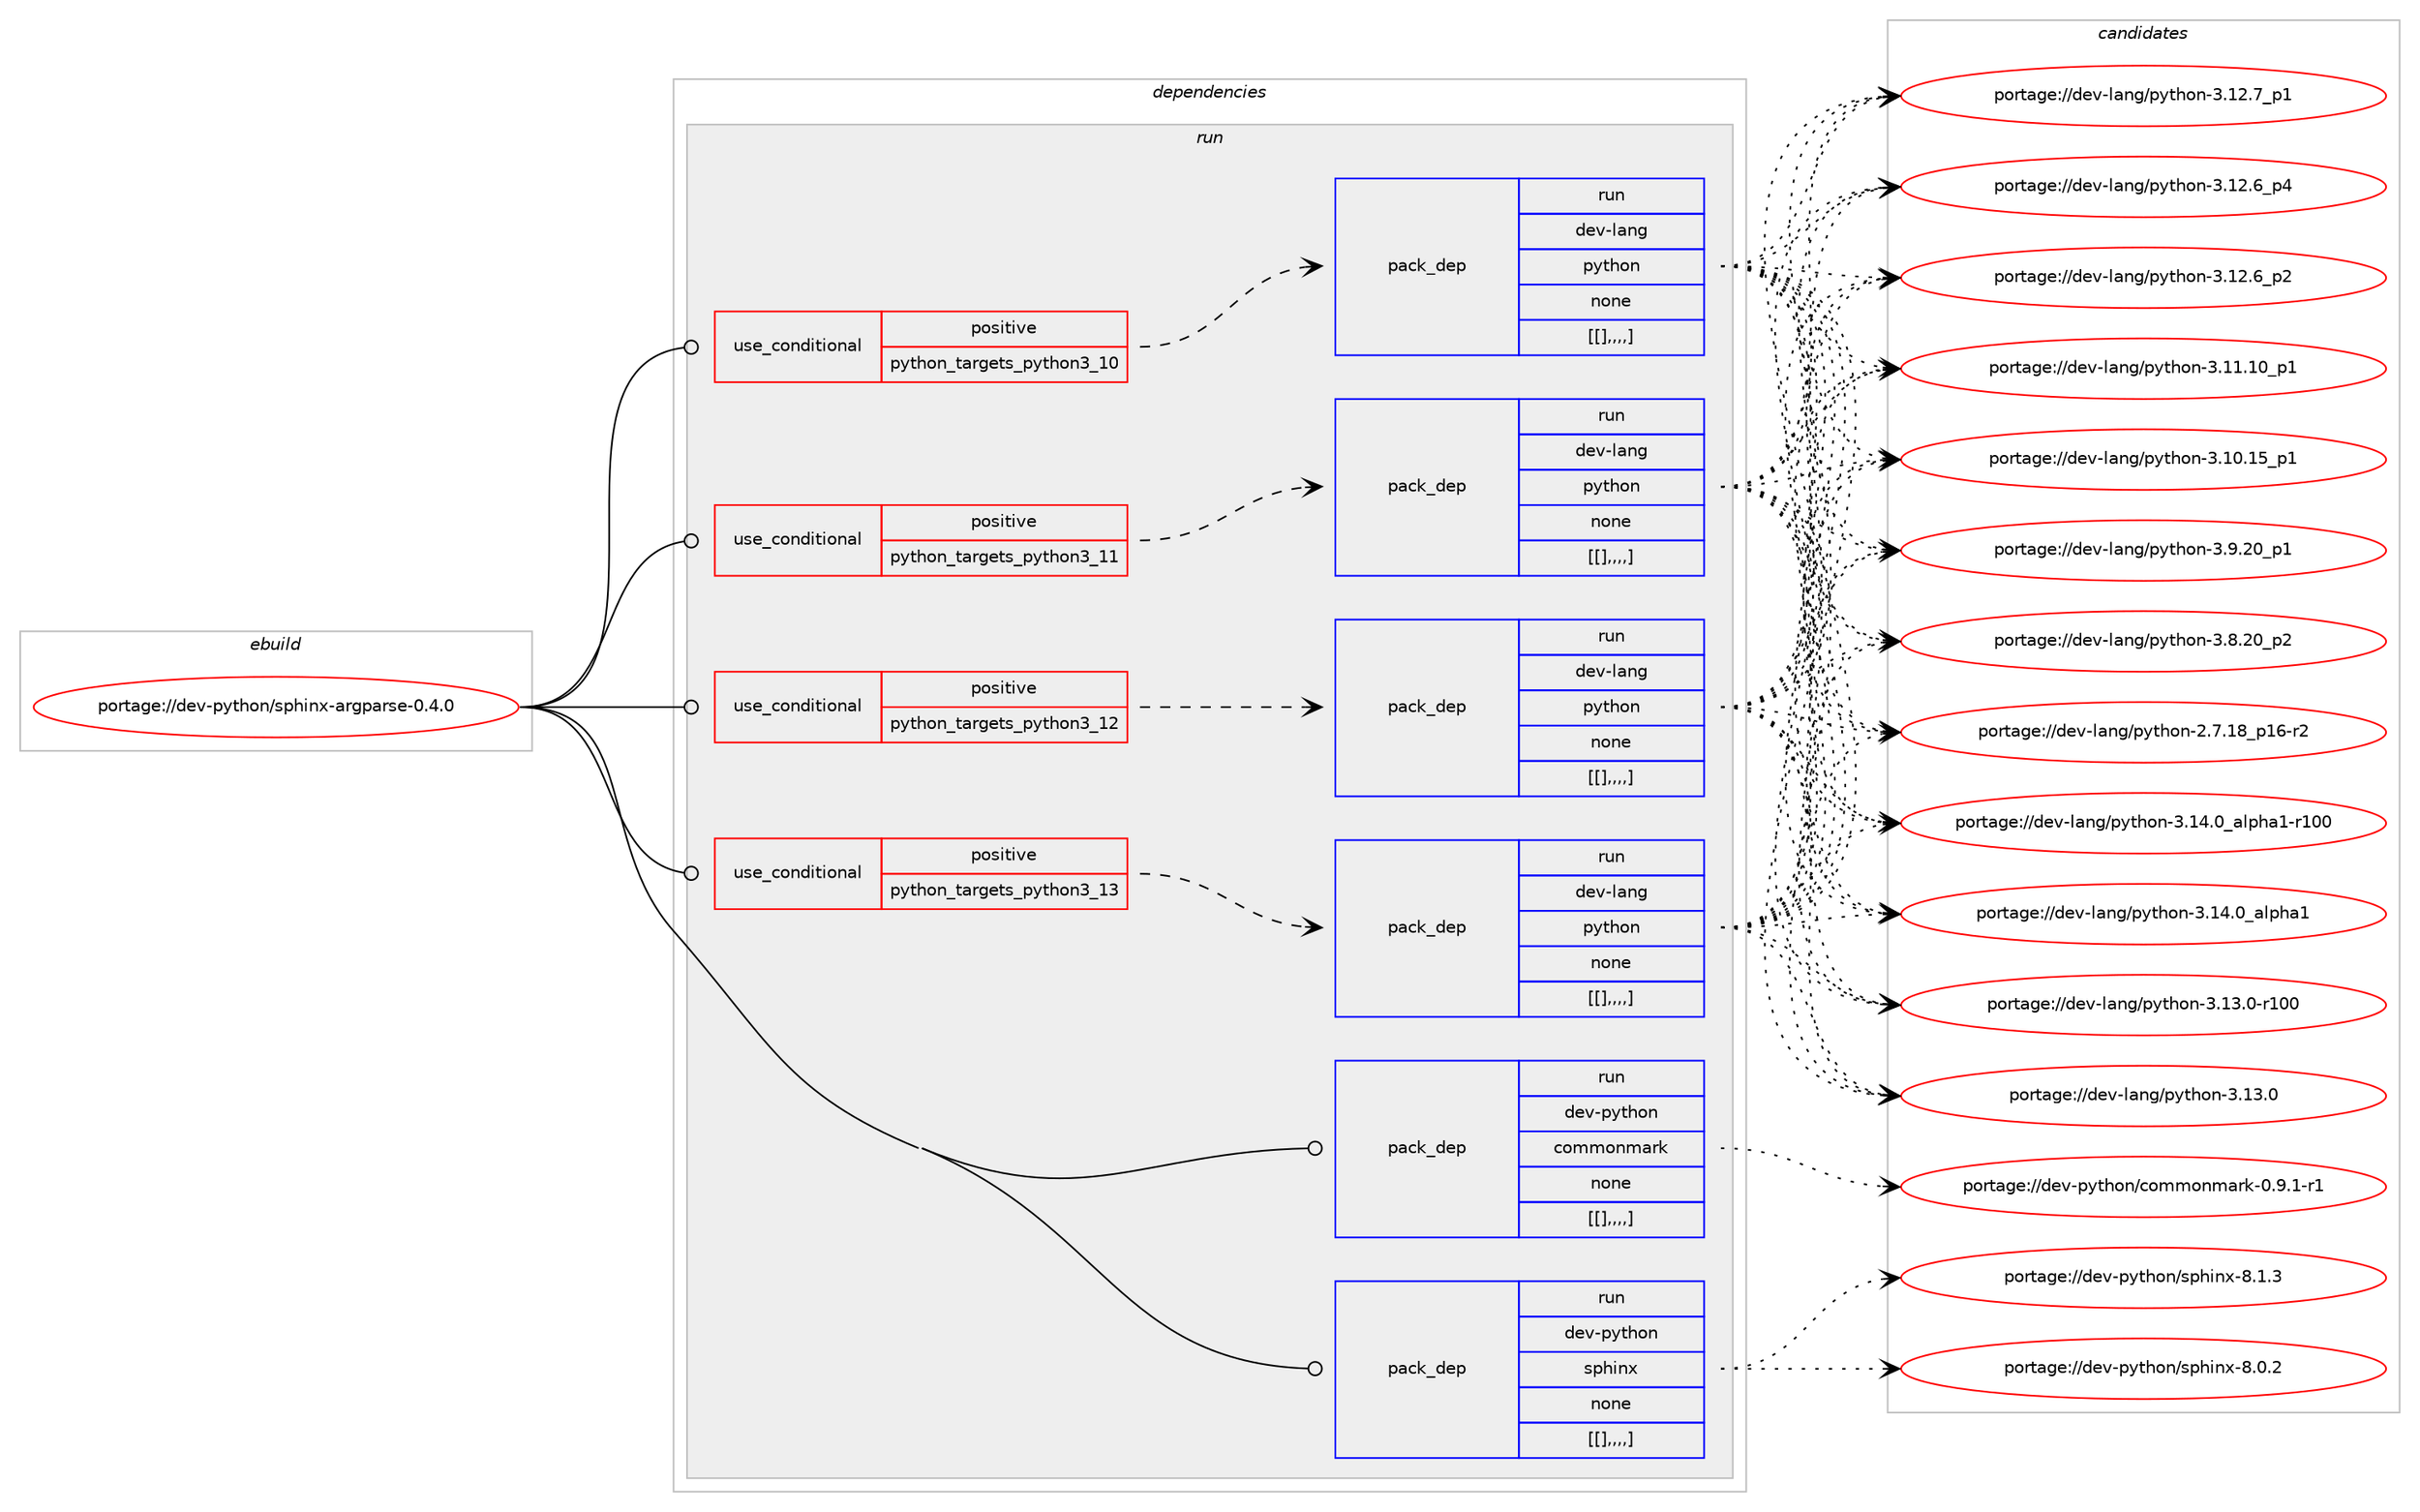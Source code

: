 digraph prolog {

# *************
# Graph options
# *************

newrank=true;
concentrate=true;
compound=true;
graph [rankdir=LR,fontname=Helvetica,fontsize=10,ranksep=1.5];#, ranksep=2.5, nodesep=0.2];
edge  [arrowhead=vee];
node  [fontname=Helvetica,fontsize=10];

# **********
# The ebuild
# **********

subgraph cluster_leftcol {
color=gray;
label=<<i>ebuild</i>>;
id [label="portage://dev-python/sphinx-argparse-0.4.0", color=red, width=4, href="../dev-python/sphinx-argparse-0.4.0.svg"];
}

# ****************
# The dependencies
# ****************

subgraph cluster_midcol {
color=gray;
label=<<i>dependencies</i>>;
subgraph cluster_compile {
fillcolor="#eeeeee";
style=filled;
label=<<i>compile</i>>;
}
subgraph cluster_compileandrun {
fillcolor="#eeeeee";
style=filled;
label=<<i>compile and run</i>>;
}
subgraph cluster_run {
fillcolor="#eeeeee";
style=filled;
label=<<i>run</i>>;
subgraph cond42618 {
dependency170882 [label=<<TABLE BORDER="0" CELLBORDER="1" CELLSPACING="0" CELLPADDING="4"><TR><TD ROWSPAN="3" CELLPADDING="10">use_conditional</TD></TR><TR><TD>positive</TD></TR><TR><TD>python_targets_python3_10</TD></TR></TABLE>>, shape=none, color=red];
subgraph pack126961 {
dependency170957 [label=<<TABLE BORDER="0" CELLBORDER="1" CELLSPACING="0" CELLPADDING="4" WIDTH="220"><TR><TD ROWSPAN="6" CELLPADDING="30">pack_dep</TD></TR><TR><TD WIDTH="110">run</TD></TR><TR><TD>dev-lang</TD></TR><TR><TD>python</TD></TR><TR><TD>none</TD></TR><TR><TD>[[],,,,]</TD></TR></TABLE>>, shape=none, color=blue];
}
dependency170882:e -> dependency170957:w [weight=20,style="dashed",arrowhead="vee"];
}
id:e -> dependency170882:w [weight=20,style="solid",arrowhead="odot"];
subgraph cond42675 {
dependency170999 [label=<<TABLE BORDER="0" CELLBORDER="1" CELLSPACING="0" CELLPADDING="4"><TR><TD ROWSPAN="3" CELLPADDING="10">use_conditional</TD></TR><TR><TD>positive</TD></TR><TR><TD>python_targets_python3_11</TD></TR></TABLE>>, shape=none, color=red];
subgraph pack126988 {
dependency171019 [label=<<TABLE BORDER="0" CELLBORDER="1" CELLSPACING="0" CELLPADDING="4" WIDTH="220"><TR><TD ROWSPAN="6" CELLPADDING="30">pack_dep</TD></TR><TR><TD WIDTH="110">run</TD></TR><TR><TD>dev-lang</TD></TR><TR><TD>python</TD></TR><TR><TD>none</TD></TR><TR><TD>[[],,,,]</TD></TR></TABLE>>, shape=none, color=blue];
}
dependency170999:e -> dependency171019:w [weight=20,style="dashed",arrowhead="vee"];
}
id:e -> dependency170999:w [weight=20,style="solid",arrowhead="odot"];
subgraph cond42687 {
dependency171063 [label=<<TABLE BORDER="0" CELLBORDER="1" CELLSPACING="0" CELLPADDING="4"><TR><TD ROWSPAN="3" CELLPADDING="10">use_conditional</TD></TR><TR><TD>positive</TD></TR><TR><TD>python_targets_python3_12</TD></TR></TABLE>>, shape=none, color=red];
subgraph pack127021 {
dependency171096 [label=<<TABLE BORDER="0" CELLBORDER="1" CELLSPACING="0" CELLPADDING="4" WIDTH="220"><TR><TD ROWSPAN="6" CELLPADDING="30">pack_dep</TD></TR><TR><TD WIDTH="110">run</TD></TR><TR><TD>dev-lang</TD></TR><TR><TD>python</TD></TR><TR><TD>none</TD></TR><TR><TD>[[],,,,]</TD></TR></TABLE>>, shape=none, color=blue];
}
dependency171063:e -> dependency171096:w [weight=20,style="dashed",arrowhead="vee"];
}
id:e -> dependency171063:w [weight=20,style="solid",arrowhead="odot"];
subgraph cond42729 {
dependency171120 [label=<<TABLE BORDER="0" CELLBORDER="1" CELLSPACING="0" CELLPADDING="4"><TR><TD ROWSPAN="3" CELLPADDING="10">use_conditional</TD></TR><TR><TD>positive</TD></TR><TR><TD>python_targets_python3_13</TD></TR></TABLE>>, shape=none, color=red];
subgraph pack127054 {
dependency171123 [label=<<TABLE BORDER="0" CELLBORDER="1" CELLSPACING="0" CELLPADDING="4" WIDTH="220"><TR><TD ROWSPAN="6" CELLPADDING="30">pack_dep</TD></TR><TR><TD WIDTH="110">run</TD></TR><TR><TD>dev-lang</TD></TR><TR><TD>python</TD></TR><TR><TD>none</TD></TR><TR><TD>[[],,,,]</TD></TR></TABLE>>, shape=none, color=blue];
}
dependency171120:e -> dependency171123:w [weight=20,style="dashed",arrowhead="vee"];
}
id:e -> dependency171120:w [weight=20,style="solid",arrowhead="odot"];
subgraph pack127057 {
dependency171163 [label=<<TABLE BORDER="0" CELLBORDER="1" CELLSPACING="0" CELLPADDING="4" WIDTH="220"><TR><TD ROWSPAN="6" CELLPADDING="30">pack_dep</TD></TR><TR><TD WIDTH="110">run</TD></TR><TR><TD>dev-python</TD></TR><TR><TD>commonmark</TD></TR><TR><TD>none</TD></TR><TR><TD>[[],,,,]</TD></TR></TABLE>>, shape=none, color=blue];
}
id:e -> dependency171163:w [weight=20,style="solid",arrowhead="odot"];
subgraph pack127082 {
dependency171179 [label=<<TABLE BORDER="0" CELLBORDER="1" CELLSPACING="0" CELLPADDING="4" WIDTH="220"><TR><TD ROWSPAN="6" CELLPADDING="30">pack_dep</TD></TR><TR><TD WIDTH="110">run</TD></TR><TR><TD>dev-python</TD></TR><TR><TD>sphinx</TD></TR><TR><TD>none</TD></TR><TR><TD>[[],,,,]</TD></TR></TABLE>>, shape=none, color=blue];
}
id:e -> dependency171179:w [weight=20,style="solid",arrowhead="odot"];
}
}

# **************
# The candidates
# **************

subgraph cluster_choices {
rank=same;
color=gray;
label=<<i>candidates</i>>;

subgraph choice126774 {
color=black;
nodesep=1;
choice100101118451089711010347112121116104111110455146495246489597108112104974945114494848 [label="portage://dev-lang/python-3.14.0_alpha1-r100", color=red, width=4,href="../dev-lang/python-3.14.0_alpha1-r100.svg"];
choice1001011184510897110103471121211161041111104551464952464895971081121049749 [label="portage://dev-lang/python-3.14.0_alpha1", color=red, width=4,href="../dev-lang/python-3.14.0_alpha1.svg"];
choice1001011184510897110103471121211161041111104551464951464845114494848 [label="portage://dev-lang/python-3.13.0-r100", color=red, width=4,href="../dev-lang/python-3.13.0-r100.svg"];
choice10010111845108971101034711212111610411111045514649514648 [label="portage://dev-lang/python-3.13.0", color=red, width=4,href="../dev-lang/python-3.13.0.svg"];
choice100101118451089711010347112121116104111110455146495046559511249 [label="portage://dev-lang/python-3.12.7_p1", color=red, width=4,href="../dev-lang/python-3.12.7_p1.svg"];
choice100101118451089711010347112121116104111110455146495046549511252 [label="portage://dev-lang/python-3.12.6_p4", color=red, width=4,href="../dev-lang/python-3.12.6_p4.svg"];
choice100101118451089711010347112121116104111110455146495046549511250 [label="portage://dev-lang/python-3.12.6_p2", color=red, width=4,href="../dev-lang/python-3.12.6_p2.svg"];
choice10010111845108971101034711212111610411111045514649494649489511249 [label="portage://dev-lang/python-3.11.10_p1", color=red, width=4,href="../dev-lang/python-3.11.10_p1.svg"];
choice10010111845108971101034711212111610411111045514649484649539511249 [label="portage://dev-lang/python-3.10.15_p1", color=red, width=4,href="../dev-lang/python-3.10.15_p1.svg"];
choice100101118451089711010347112121116104111110455146574650489511249 [label="portage://dev-lang/python-3.9.20_p1", color=red, width=4,href="../dev-lang/python-3.9.20_p1.svg"];
choice100101118451089711010347112121116104111110455146564650489511250 [label="portage://dev-lang/python-3.8.20_p2", color=red, width=4,href="../dev-lang/python-3.8.20_p2.svg"];
choice100101118451089711010347112121116104111110455046554649569511249544511450 [label="portage://dev-lang/python-2.7.18_p16-r2", color=red, width=4,href="../dev-lang/python-2.7.18_p16-r2.svg"];
dependency170957:e -> choice100101118451089711010347112121116104111110455146495246489597108112104974945114494848:w [style=dotted,weight="100"];
dependency170957:e -> choice1001011184510897110103471121211161041111104551464952464895971081121049749:w [style=dotted,weight="100"];
dependency170957:e -> choice1001011184510897110103471121211161041111104551464951464845114494848:w [style=dotted,weight="100"];
dependency170957:e -> choice10010111845108971101034711212111610411111045514649514648:w [style=dotted,weight="100"];
dependency170957:e -> choice100101118451089711010347112121116104111110455146495046559511249:w [style=dotted,weight="100"];
dependency170957:e -> choice100101118451089711010347112121116104111110455146495046549511252:w [style=dotted,weight="100"];
dependency170957:e -> choice100101118451089711010347112121116104111110455146495046549511250:w [style=dotted,weight="100"];
dependency170957:e -> choice10010111845108971101034711212111610411111045514649494649489511249:w [style=dotted,weight="100"];
dependency170957:e -> choice10010111845108971101034711212111610411111045514649484649539511249:w [style=dotted,weight="100"];
dependency170957:e -> choice100101118451089711010347112121116104111110455146574650489511249:w [style=dotted,weight="100"];
dependency170957:e -> choice100101118451089711010347112121116104111110455146564650489511250:w [style=dotted,weight="100"];
dependency170957:e -> choice100101118451089711010347112121116104111110455046554649569511249544511450:w [style=dotted,weight="100"];
}
subgraph choice126806 {
color=black;
nodesep=1;
choice100101118451089711010347112121116104111110455146495246489597108112104974945114494848 [label="portage://dev-lang/python-3.14.0_alpha1-r100", color=red, width=4,href="../dev-lang/python-3.14.0_alpha1-r100.svg"];
choice1001011184510897110103471121211161041111104551464952464895971081121049749 [label="portage://dev-lang/python-3.14.0_alpha1", color=red, width=4,href="../dev-lang/python-3.14.0_alpha1.svg"];
choice1001011184510897110103471121211161041111104551464951464845114494848 [label="portage://dev-lang/python-3.13.0-r100", color=red, width=4,href="../dev-lang/python-3.13.0-r100.svg"];
choice10010111845108971101034711212111610411111045514649514648 [label="portage://dev-lang/python-3.13.0", color=red, width=4,href="../dev-lang/python-3.13.0.svg"];
choice100101118451089711010347112121116104111110455146495046559511249 [label="portage://dev-lang/python-3.12.7_p1", color=red, width=4,href="../dev-lang/python-3.12.7_p1.svg"];
choice100101118451089711010347112121116104111110455146495046549511252 [label="portage://dev-lang/python-3.12.6_p4", color=red, width=4,href="../dev-lang/python-3.12.6_p4.svg"];
choice100101118451089711010347112121116104111110455146495046549511250 [label="portage://dev-lang/python-3.12.6_p2", color=red, width=4,href="../dev-lang/python-3.12.6_p2.svg"];
choice10010111845108971101034711212111610411111045514649494649489511249 [label="portage://dev-lang/python-3.11.10_p1", color=red, width=4,href="../dev-lang/python-3.11.10_p1.svg"];
choice10010111845108971101034711212111610411111045514649484649539511249 [label="portage://dev-lang/python-3.10.15_p1", color=red, width=4,href="../dev-lang/python-3.10.15_p1.svg"];
choice100101118451089711010347112121116104111110455146574650489511249 [label="portage://dev-lang/python-3.9.20_p1", color=red, width=4,href="../dev-lang/python-3.9.20_p1.svg"];
choice100101118451089711010347112121116104111110455146564650489511250 [label="portage://dev-lang/python-3.8.20_p2", color=red, width=4,href="../dev-lang/python-3.8.20_p2.svg"];
choice100101118451089711010347112121116104111110455046554649569511249544511450 [label="portage://dev-lang/python-2.7.18_p16-r2", color=red, width=4,href="../dev-lang/python-2.7.18_p16-r2.svg"];
dependency171019:e -> choice100101118451089711010347112121116104111110455146495246489597108112104974945114494848:w [style=dotted,weight="100"];
dependency171019:e -> choice1001011184510897110103471121211161041111104551464952464895971081121049749:w [style=dotted,weight="100"];
dependency171019:e -> choice1001011184510897110103471121211161041111104551464951464845114494848:w [style=dotted,weight="100"];
dependency171019:e -> choice10010111845108971101034711212111610411111045514649514648:w [style=dotted,weight="100"];
dependency171019:e -> choice100101118451089711010347112121116104111110455146495046559511249:w [style=dotted,weight="100"];
dependency171019:e -> choice100101118451089711010347112121116104111110455146495046549511252:w [style=dotted,weight="100"];
dependency171019:e -> choice100101118451089711010347112121116104111110455146495046549511250:w [style=dotted,weight="100"];
dependency171019:e -> choice10010111845108971101034711212111610411111045514649494649489511249:w [style=dotted,weight="100"];
dependency171019:e -> choice10010111845108971101034711212111610411111045514649484649539511249:w [style=dotted,weight="100"];
dependency171019:e -> choice100101118451089711010347112121116104111110455146574650489511249:w [style=dotted,weight="100"];
dependency171019:e -> choice100101118451089711010347112121116104111110455146564650489511250:w [style=dotted,weight="100"];
dependency171019:e -> choice100101118451089711010347112121116104111110455046554649569511249544511450:w [style=dotted,weight="100"];
}
subgraph choice126824 {
color=black;
nodesep=1;
choice100101118451089711010347112121116104111110455146495246489597108112104974945114494848 [label="portage://dev-lang/python-3.14.0_alpha1-r100", color=red, width=4,href="../dev-lang/python-3.14.0_alpha1-r100.svg"];
choice1001011184510897110103471121211161041111104551464952464895971081121049749 [label="portage://dev-lang/python-3.14.0_alpha1", color=red, width=4,href="../dev-lang/python-3.14.0_alpha1.svg"];
choice1001011184510897110103471121211161041111104551464951464845114494848 [label="portage://dev-lang/python-3.13.0-r100", color=red, width=4,href="../dev-lang/python-3.13.0-r100.svg"];
choice10010111845108971101034711212111610411111045514649514648 [label="portage://dev-lang/python-3.13.0", color=red, width=4,href="../dev-lang/python-3.13.0.svg"];
choice100101118451089711010347112121116104111110455146495046559511249 [label="portage://dev-lang/python-3.12.7_p1", color=red, width=4,href="../dev-lang/python-3.12.7_p1.svg"];
choice100101118451089711010347112121116104111110455146495046549511252 [label="portage://dev-lang/python-3.12.6_p4", color=red, width=4,href="../dev-lang/python-3.12.6_p4.svg"];
choice100101118451089711010347112121116104111110455146495046549511250 [label="portage://dev-lang/python-3.12.6_p2", color=red, width=4,href="../dev-lang/python-3.12.6_p2.svg"];
choice10010111845108971101034711212111610411111045514649494649489511249 [label="portage://dev-lang/python-3.11.10_p1", color=red, width=4,href="../dev-lang/python-3.11.10_p1.svg"];
choice10010111845108971101034711212111610411111045514649484649539511249 [label="portage://dev-lang/python-3.10.15_p1", color=red, width=4,href="../dev-lang/python-3.10.15_p1.svg"];
choice100101118451089711010347112121116104111110455146574650489511249 [label="portage://dev-lang/python-3.9.20_p1", color=red, width=4,href="../dev-lang/python-3.9.20_p1.svg"];
choice100101118451089711010347112121116104111110455146564650489511250 [label="portage://dev-lang/python-3.8.20_p2", color=red, width=4,href="../dev-lang/python-3.8.20_p2.svg"];
choice100101118451089711010347112121116104111110455046554649569511249544511450 [label="portage://dev-lang/python-2.7.18_p16-r2", color=red, width=4,href="../dev-lang/python-2.7.18_p16-r2.svg"];
dependency171096:e -> choice100101118451089711010347112121116104111110455146495246489597108112104974945114494848:w [style=dotted,weight="100"];
dependency171096:e -> choice1001011184510897110103471121211161041111104551464952464895971081121049749:w [style=dotted,weight="100"];
dependency171096:e -> choice1001011184510897110103471121211161041111104551464951464845114494848:w [style=dotted,weight="100"];
dependency171096:e -> choice10010111845108971101034711212111610411111045514649514648:w [style=dotted,weight="100"];
dependency171096:e -> choice100101118451089711010347112121116104111110455146495046559511249:w [style=dotted,weight="100"];
dependency171096:e -> choice100101118451089711010347112121116104111110455146495046549511252:w [style=dotted,weight="100"];
dependency171096:e -> choice100101118451089711010347112121116104111110455146495046549511250:w [style=dotted,weight="100"];
dependency171096:e -> choice10010111845108971101034711212111610411111045514649494649489511249:w [style=dotted,weight="100"];
dependency171096:e -> choice10010111845108971101034711212111610411111045514649484649539511249:w [style=dotted,weight="100"];
dependency171096:e -> choice100101118451089711010347112121116104111110455146574650489511249:w [style=dotted,weight="100"];
dependency171096:e -> choice100101118451089711010347112121116104111110455146564650489511250:w [style=dotted,weight="100"];
dependency171096:e -> choice100101118451089711010347112121116104111110455046554649569511249544511450:w [style=dotted,weight="100"];
}
subgraph choice126862 {
color=black;
nodesep=1;
choice100101118451089711010347112121116104111110455146495246489597108112104974945114494848 [label="portage://dev-lang/python-3.14.0_alpha1-r100", color=red, width=4,href="../dev-lang/python-3.14.0_alpha1-r100.svg"];
choice1001011184510897110103471121211161041111104551464952464895971081121049749 [label="portage://dev-lang/python-3.14.0_alpha1", color=red, width=4,href="../dev-lang/python-3.14.0_alpha1.svg"];
choice1001011184510897110103471121211161041111104551464951464845114494848 [label="portage://dev-lang/python-3.13.0-r100", color=red, width=4,href="../dev-lang/python-3.13.0-r100.svg"];
choice10010111845108971101034711212111610411111045514649514648 [label="portage://dev-lang/python-3.13.0", color=red, width=4,href="../dev-lang/python-3.13.0.svg"];
choice100101118451089711010347112121116104111110455146495046559511249 [label="portage://dev-lang/python-3.12.7_p1", color=red, width=4,href="../dev-lang/python-3.12.7_p1.svg"];
choice100101118451089711010347112121116104111110455146495046549511252 [label="portage://dev-lang/python-3.12.6_p4", color=red, width=4,href="../dev-lang/python-3.12.6_p4.svg"];
choice100101118451089711010347112121116104111110455146495046549511250 [label="portage://dev-lang/python-3.12.6_p2", color=red, width=4,href="../dev-lang/python-3.12.6_p2.svg"];
choice10010111845108971101034711212111610411111045514649494649489511249 [label="portage://dev-lang/python-3.11.10_p1", color=red, width=4,href="../dev-lang/python-3.11.10_p1.svg"];
choice10010111845108971101034711212111610411111045514649484649539511249 [label="portage://dev-lang/python-3.10.15_p1", color=red, width=4,href="../dev-lang/python-3.10.15_p1.svg"];
choice100101118451089711010347112121116104111110455146574650489511249 [label="portage://dev-lang/python-3.9.20_p1", color=red, width=4,href="../dev-lang/python-3.9.20_p1.svg"];
choice100101118451089711010347112121116104111110455146564650489511250 [label="portage://dev-lang/python-3.8.20_p2", color=red, width=4,href="../dev-lang/python-3.8.20_p2.svg"];
choice100101118451089711010347112121116104111110455046554649569511249544511450 [label="portage://dev-lang/python-2.7.18_p16-r2", color=red, width=4,href="../dev-lang/python-2.7.18_p16-r2.svg"];
dependency171123:e -> choice100101118451089711010347112121116104111110455146495246489597108112104974945114494848:w [style=dotted,weight="100"];
dependency171123:e -> choice1001011184510897110103471121211161041111104551464952464895971081121049749:w [style=dotted,weight="100"];
dependency171123:e -> choice1001011184510897110103471121211161041111104551464951464845114494848:w [style=dotted,weight="100"];
dependency171123:e -> choice10010111845108971101034711212111610411111045514649514648:w [style=dotted,weight="100"];
dependency171123:e -> choice100101118451089711010347112121116104111110455146495046559511249:w [style=dotted,weight="100"];
dependency171123:e -> choice100101118451089711010347112121116104111110455146495046549511252:w [style=dotted,weight="100"];
dependency171123:e -> choice100101118451089711010347112121116104111110455146495046549511250:w [style=dotted,weight="100"];
dependency171123:e -> choice10010111845108971101034711212111610411111045514649494649489511249:w [style=dotted,weight="100"];
dependency171123:e -> choice10010111845108971101034711212111610411111045514649484649539511249:w [style=dotted,weight="100"];
dependency171123:e -> choice100101118451089711010347112121116104111110455146574650489511249:w [style=dotted,weight="100"];
dependency171123:e -> choice100101118451089711010347112121116104111110455146564650489511250:w [style=dotted,weight="100"];
dependency171123:e -> choice100101118451089711010347112121116104111110455046554649569511249544511450:w [style=dotted,weight="100"];
}
subgraph choice126899 {
color=black;
nodesep=1;
choice100101118451121211161041111104799111109109111110109971141074548465746494511449 [label="portage://dev-python/commonmark-0.9.1-r1", color=red, width=4,href="../dev-python/commonmark-0.9.1-r1.svg"];
dependency171163:e -> choice100101118451121211161041111104799111109109111110109971141074548465746494511449:w [style=dotted,weight="100"];
}
subgraph choice126918 {
color=black;
nodesep=1;
choice1001011184511212111610411111047115112104105110120455646494651 [label="portage://dev-python/sphinx-8.1.3", color=red, width=4,href="../dev-python/sphinx-8.1.3.svg"];
choice1001011184511212111610411111047115112104105110120455646484650 [label="portage://dev-python/sphinx-8.0.2", color=red, width=4,href="../dev-python/sphinx-8.0.2.svg"];
dependency171179:e -> choice1001011184511212111610411111047115112104105110120455646494651:w [style=dotted,weight="100"];
dependency171179:e -> choice1001011184511212111610411111047115112104105110120455646484650:w [style=dotted,weight="100"];
}
}

}
